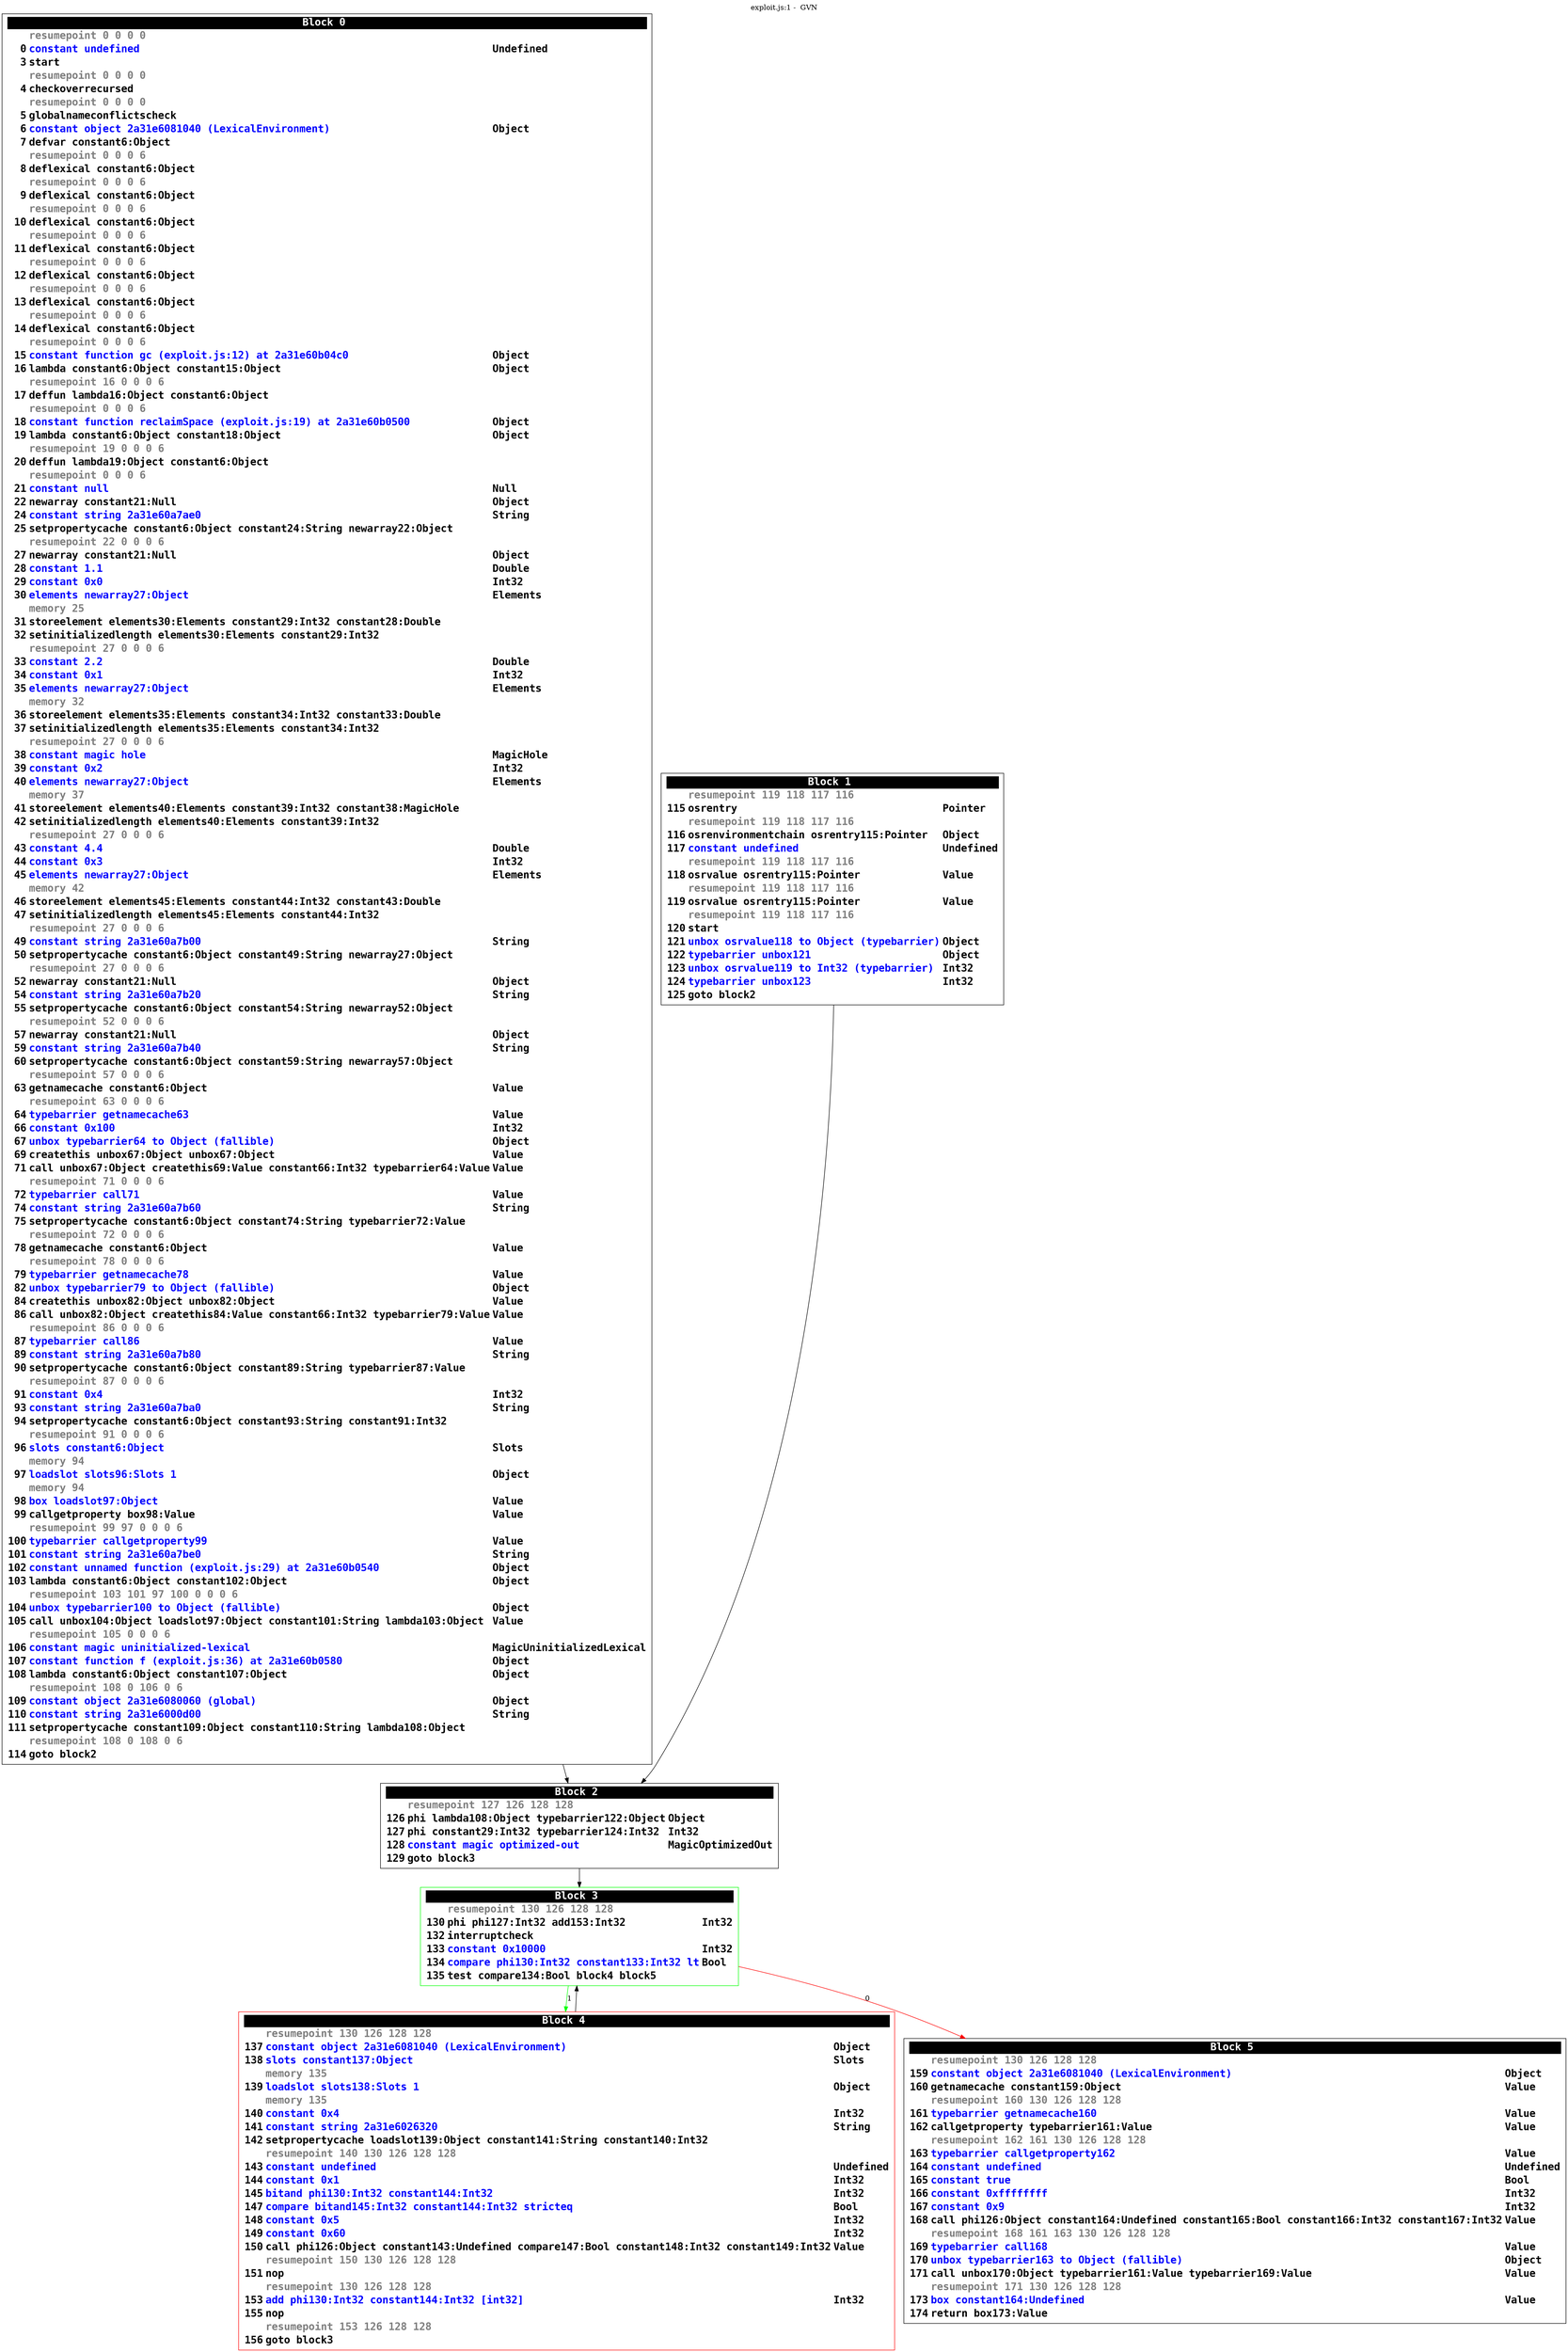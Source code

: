 digraph {
labelloc = t;
labelfontsize = 30;
label = "exploit.js:1 -  GVN";
  rankdir=TB
  splines=true

  "Block0" [ shape=box fontsize=20 fontname="Consolas Bold" label=<<table border="0" cellborder="0" cellpadding="1"><tr><td align="center" bgcolor="black" colspan="3"><font color="white">Block 0 </font></td></tr><tr><td align="left"></td><td align="left"><font color="grey50">resumepoint 0 0 0 0 </font></td><td></td></tr><tr><td align="right" port="i0">0</td><td align="left"><font color="blue">constant undefined</font></td><td align="left">Undefined</td></tr><tr><td align="right" port="i3">3</td><td align="left">start</td></tr><tr><td align="left"></td><td align="left"><font color="grey50">resumepoint 0 0 0 0 </font></td><td></td></tr><tr><td align="right" port="i4">4</td><td align="left">checkoverrecursed</td></tr><tr><td align="left"></td><td align="left"><font color="grey50">resumepoint 0 0 0 0 </font></td><td></td></tr><tr><td align="right" port="i5">5</td><td align="left">globalnameconflictscheck</td></tr><tr><td align="right" port="i6">6</td><td align="left"><font color="blue">constant object 2a31e6081040 (LexicalEnvironment)</font></td><td align="left">Object</td></tr><tr><td align="right" port="i7">7</td><td align="left">defvar constant6:Object</td></tr><tr><td align="left"></td><td align="left"><font color="grey50">resumepoint 0 0 0 6 </font></td><td></td></tr><tr><td align="right" port="i8">8</td><td align="left">deflexical constant6:Object</td></tr><tr><td align="left"></td><td align="left"><font color="grey50">resumepoint 0 0 0 6 </font></td><td></td></tr><tr><td align="right" port="i9">9</td><td align="left">deflexical constant6:Object</td></tr><tr><td align="left"></td><td align="left"><font color="grey50">resumepoint 0 0 0 6 </font></td><td></td></tr><tr><td align="right" port="i10">10</td><td align="left">deflexical constant6:Object</td></tr><tr><td align="left"></td><td align="left"><font color="grey50">resumepoint 0 0 0 6 </font></td><td></td></tr><tr><td align="right" port="i11">11</td><td align="left">deflexical constant6:Object</td></tr><tr><td align="left"></td><td align="left"><font color="grey50">resumepoint 0 0 0 6 </font></td><td></td></tr><tr><td align="right" port="i12">12</td><td align="left">deflexical constant6:Object</td></tr><tr><td align="left"></td><td align="left"><font color="grey50">resumepoint 0 0 0 6 </font></td><td></td></tr><tr><td align="right" port="i13">13</td><td align="left">deflexical constant6:Object</td></tr><tr><td align="left"></td><td align="left"><font color="grey50">resumepoint 0 0 0 6 </font></td><td></td></tr><tr><td align="right" port="i14">14</td><td align="left">deflexical constant6:Object</td></tr><tr><td align="left"></td><td align="left"><font color="grey50">resumepoint 0 0 0 6 </font></td><td></td></tr><tr><td align="right" port="i15">15</td><td align="left"><font color="blue">constant function gc (exploit.js:12) at 2a31e60b04c0</font></td><td align="left">Object</td></tr><tr><td align="right" port="i16">16</td><td align="left">lambda constant6:Object constant15:Object</td><td align="left">Object</td></tr><tr><td align="left"></td><td align="left"><font color="grey50">resumepoint 16 0 0 0 6 </font></td><td></td></tr><tr><td align="right" port="i17">17</td><td align="left">deffun lambda16:Object constant6:Object</td></tr><tr><td align="left"></td><td align="left"><font color="grey50">resumepoint 0 0 0 6 </font></td><td></td></tr><tr><td align="right" port="i18">18</td><td align="left"><font color="blue">constant function reclaimSpace (exploit.js:19) at 2a31e60b0500</font></td><td align="left">Object</td></tr><tr><td align="right" port="i19">19</td><td align="left">lambda constant6:Object constant18:Object</td><td align="left">Object</td></tr><tr><td align="left"></td><td align="left"><font color="grey50">resumepoint 19 0 0 0 6 </font></td><td></td></tr><tr><td align="right" port="i20">20</td><td align="left">deffun lambda19:Object constant6:Object</td></tr><tr><td align="left"></td><td align="left"><font color="grey50">resumepoint 0 0 0 6 </font></td><td></td></tr><tr><td align="right" port="i21">21</td><td align="left"><font color="blue">constant null</font></td><td align="left">Null</td></tr><tr><td align="right" port="i22">22</td><td align="left">newarray constant21:Null</td><td align="left">Object</td></tr><tr><td align="right" port="i24">24</td><td align="left"><font color="blue">constant string 2a31e60a7ae0</font></td><td align="left">String</td></tr><tr><td align="right" port="i25">25</td><td align="left">setpropertycache constant6:Object constant24:String newarray22:Object</td></tr><tr><td align="left"></td><td align="left"><font color="grey50">resumepoint 22 0 0 0 6 </font></td><td></td></tr><tr><td align="right" port="i27">27</td><td align="left">newarray constant21:Null</td><td align="left">Object</td></tr><tr><td align="right" port="i28">28</td><td align="left"><font color="blue">constant 1.1</font></td><td align="left">Double</td></tr><tr><td align="right" port="i29">29</td><td align="left"><font color="blue">constant 0x0</font></td><td align="left">Int32</td></tr><tr><td align="right" port="i30">30</td><td align="left"><font color="blue">elements newarray27:Object</font></td><td align="left">Elements</td></tr><tr><td align="left"></td><td align="left"><font color="grey50">memory 25 </font></td><td></td></tr><tr><td align="right" port="i31">31</td><td align="left">storeelement elements30:Elements constant29:Int32 constant28:Double</td></tr><tr><td align="right" port="i32">32</td><td align="left">setinitializedlength elements30:Elements constant29:Int32</td></tr><tr><td align="left"></td><td align="left"><font color="grey50">resumepoint 27 0 0 0 6 </font></td><td></td></tr><tr><td align="right" port="i33">33</td><td align="left"><font color="blue">constant 2.2</font></td><td align="left">Double</td></tr><tr><td align="right" port="i34">34</td><td align="left"><font color="blue">constant 0x1</font></td><td align="left">Int32</td></tr><tr><td align="right" port="i35">35</td><td align="left"><font color="blue">elements newarray27:Object</font></td><td align="left">Elements</td></tr><tr><td align="left"></td><td align="left"><font color="grey50">memory 32 </font></td><td></td></tr><tr><td align="right" port="i36">36</td><td align="left">storeelement elements35:Elements constant34:Int32 constant33:Double</td></tr><tr><td align="right" port="i37">37</td><td align="left">setinitializedlength elements35:Elements constant34:Int32</td></tr><tr><td align="left"></td><td align="left"><font color="grey50">resumepoint 27 0 0 0 6 </font></td><td></td></tr><tr><td align="right" port="i38">38</td><td align="left"><font color="blue">constant magic hole</font></td><td align="left">MagicHole</td></tr><tr><td align="right" port="i39">39</td><td align="left"><font color="blue">constant 0x2</font></td><td align="left">Int32</td></tr><tr><td align="right" port="i40">40</td><td align="left"><font color="blue">elements newarray27:Object</font></td><td align="left">Elements</td></tr><tr><td align="left"></td><td align="left"><font color="grey50">memory 37 </font></td><td></td></tr><tr><td align="right" port="i41">41</td><td align="left">storeelement elements40:Elements constant39:Int32 constant38:MagicHole</td></tr><tr><td align="right" port="i42">42</td><td align="left">setinitializedlength elements40:Elements constant39:Int32</td></tr><tr><td align="left"></td><td align="left"><font color="grey50">resumepoint 27 0 0 0 6 </font></td><td></td></tr><tr><td align="right" port="i43">43</td><td align="left"><font color="blue">constant 4.4</font></td><td align="left">Double</td></tr><tr><td align="right" port="i44">44</td><td align="left"><font color="blue">constant 0x3</font></td><td align="left">Int32</td></tr><tr><td align="right" port="i45">45</td><td align="left"><font color="blue">elements newarray27:Object</font></td><td align="left">Elements</td></tr><tr><td align="left"></td><td align="left"><font color="grey50">memory 42 </font></td><td></td></tr><tr><td align="right" port="i46">46</td><td align="left">storeelement elements45:Elements constant44:Int32 constant43:Double</td></tr><tr><td align="right" port="i47">47</td><td align="left">setinitializedlength elements45:Elements constant44:Int32</td></tr><tr><td align="left"></td><td align="left"><font color="grey50">resumepoint 27 0 0 0 6 </font></td><td></td></tr><tr><td align="right" port="i49">49</td><td align="left"><font color="blue">constant string 2a31e60a7b00</font></td><td align="left">String</td></tr><tr><td align="right" port="i50">50</td><td align="left">setpropertycache constant6:Object constant49:String newarray27:Object</td></tr><tr><td align="left"></td><td align="left"><font color="grey50">resumepoint 27 0 0 0 6 </font></td><td></td></tr><tr><td align="right" port="i52">52</td><td align="left">newarray constant21:Null</td><td align="left">Object</td></tr><tr><td align="right" port="i54">54</td><td align="left"><font color="blue">constant string 2a31e60a7b20</font></td><td align="left">String</td></tr><tr><td align="right" port="i55">55</td><td align="left">setpropertycache constant6:Object constant54:String newarray52:Object</td></tr><tr><td align="left"></td><td align="left"><font color="grey50">resumepoint 52 0 0 0 6 </font></td><td></td></tr><tr><td align="right" port="i57">57</td><td align="left">newarray constant21:Null</td><td align="left">Object</td></tr><tr><td align="right" port="i59">59</td><td align="left"><font color="blue">constant string 2a31e60a7b40</font></td><td align="left">String</td></tr><tr><td align="right" port="i60">60</td><td align="left">setpropertycache constant6:Object constant59:String newarray57:Object</td></tr><tr><td align="left"></td><td align="left"><font color="grey50">resumepoint 57 0 0 0 6 </font></td><td></td></tr><tr><td align="right" port="i63">63</td><td align="left">getnamecache constant6:Object</td><td align="left">Value</td></tr><tr><td align="left"></td><td align="left"><font color="grey50">resumepoint 63 0 0 0 6 </font></td><td></td></tr><tr><td align="right" port="i64">64</td><td align="left"><font color="blue">typebarrier getnamecache63</font></td><td align="left">Value</td></tr><tr><td align="right" port="i66">66</td><td align="left"><font color="blue">constant 0x100</font></td><td align="left">Int32</td></tr><tr><td align="right" port="i67">67</td><td align="left"><font color="blue">unbox typebarrier64 to Object (fallible)</font></td><td align="left">Object</td></tr><tr><td align="right" port="i69">69</td><td align="left">createthis unbox67:Object unbox67:Object</td><td align="left">Value</td></tr><tr><td align="right" port="i71">71</td><td align="left">call unbox67:Object createthis69:Value constant66:Int32 typebarrier64:Value</td><td align="left">Value</td></tr><tr><td align="left"></td><td align="left"><font color="grey50">resumepoint 71 0 0 0 6 </font></td><td></td></tr><tr><td align="right" port="i72">72</td><td align="left"><font color="blue">typebarrier call71</font></td><td align="left">Value</td></tr><tr><td align="right" port="i74">74</td><td align="left"><font color="blue">constant string 2a31e60a7b60</font></td><td align="left">String</td></tr><tr><td align="right" port="i75">75</td><td align="left">setpropertycache constant6:Object constant74:String typebarrier72:Value</td></tr><tr><td align="left"></td><td align="left"><font color="grey50">resumepoint 72 0 0 0 6 </font></td><td></td></tr><tr><td align="right" port="i78">78</td><td align="left">getnamecache constant6:Object</td><td align="left">Value</td></tr><tr><td align="left"></td><td align="left"><font color="grey50">resumepoint 78 0 0 0 6 </font></td><td></td></tr><tr><td align="right" port="i79">79</td><td align="left"><font color="blue">typebarrier getnamecache78</font></td><td align="left">Value</td></tr><tr><td align="right" port="i82">82</td><td align="left"><font color="blue">unbox typebarrier79 to Object (fallible)</font></td><td align="left">Object</td></tr><tr><td align="right" port="i84">84</td><td align="left">createthis unbox82:Object unbox82:Object</td><td align="left">Value</td></tr><tr><td align="right" port="i86">86</td><td align="left">call unbox82:Object createthis84:Value constant66:Int32 typebarrier79:Value</td><td align="left">Value</td></tr><tr><td align="left"></td><td align="left"><font color="grey50">resumepoint 86 0 0 0 6 </font></td><td></td></tr><tr><td align="right" port="i87">87</td><td align="left"><font color="blue">typebarrier call86</font></td><td align="left">Value</td></tr><tr><td align="right" port="i89">89</td><td align="left"><font color="blue">constant string 2a31e60a7b80</font></td><td align="left">String</td></tr><tr><td align="right" port="i90">90</td><td align="left">setpropertycache constant6:Object constant89:String typebarrier87:Value</td></tr><tr><td align="left"></td><td align="left"><font color="grey50">resumepoint 87 0 0 0 6 </font></td><td></td></tr><tr><td align="right" port="i91">91</td><td align="left"><font color="blue">constant 0x4</font></td><td align="left">Int32</td></tr><tr><td align="right" port="i93">93</td><td align="left"><font color="blue">constant string 2a31e60a7ba0</font></td><td align="left">String</td></tr><tr><td align="right" port="i94">94</td><td align="left">setpropertycache constant6:Object constant93:String constant91:Int32</td></tr><tr><td align="left"></td><td align="left"><font color="grey50">resumepoint 91 0 0 0 6 </font></td><td></td></tr><tr><td align="right" port="i96">96</td><td align="left"><font color="blue">slots constant6:Object</font></td><td align="left">Slots</td></tr><tr><td align="left"></td><td align="left"><font color="grey50">memory 94 </font></td><td></td></tr><tr><td align="right" port="i97">97</td><td align="left"><font color="blue">loadslot slots96:Slots 1</font></td><td align="left">Object</td></tr><tr><td align="left"></td><td align="left"><font color="grey50">memory 94 </font></td><td></td></tr><tr><td align="right" port="i98">98</td><td align="left"><font color="blue">box loadslot97:Object</font></td><td align="left">Value</td></tr><tr><td align="right" port="i99">99</td><td align="left">callgetproperty box98:Value</td><td align="left">Value</td></tr><tr><td align="left"></td><td align="left"><font color="grey50">resumepoint 99 97 0 0 0 6 </font></td><td></td></tr><tr><td align="right" port="i100">100</td><td align="left"><font color="blue">typebarrier callgetproperty99</font></td><td align="left">Value</td></tr><tr><td align="right" port="i101">101</td><td align="left"><font color="blue">constant string 2a31e60a7be0</font></td><td align="left">String</td></tr><tr><td align="right" port="i102">102</td><td align="left"><font color="blue">constant unnamed function (exploit.js:29) at 2a31e60b0540</font></td><td align="left">Object</td></tr><tr><td align="right" port="i103">103</td><td align="left">lambda constant6:Object constant102:Object</td><td align="left">Object</td></tr><tr><td align="left"></td><td align="left"><font color="grey50">resumepoint 103 101 97 100 0 0 0 6 </font></td><td></td></tr><tr><td align="right" port="i104">104</td><td align="left"><font color="blue">unbox typebarrier100 to Object (fallible)</font></td><td align="left">Object</td></tr><tr><td align="right" port="i105">105</td><td align="left">call unbox104:Object loadslot97:Object constant101:String lambda103:Object</td><td align="left">Value</td></tr><tr><td align="left"></td><td align="left"><font color="grey50">resumepoint 105 0 0 0 6 </font></td><td></td></tr><tr><td align="right" port="i106">106</td><td align="left"><font color="blue">constant magic uninitialized-lexical</font></td><td align="left">MagicUninitializedLexical</td></tr><tr><td align="right" port="i107">107</td><td align="left"><font color="blue">constant function f (exploit.js:36) at 2a31e60b0580</font></td><td align="left">Object</td></tr><tr><td align="right" port="i108">108</td><td align="left">lambda constant6:Object constant107:Object</td><td align="left">Object</td></tr><tr><td align="left"></td><td align="left"><font color="grey50">resumepoint 108 0 106 0 6 </font></td><td></td></tr><tr><td align="right" port="i109">109</td><td align="left"><font color="blue">constant object 2a31e6080060 (global)</font></td><td align="left">Object</td></tr><tr><td align="right" port="i110">110</td><td align="left"><font color="blue">constant string 2a31e6000d00</font></td><td align="left">String</td></tr><tr><td align="right" port="i111">111</td><td align="left">setpropertycache constant109:Object constant110:String lambda108:Object</td></tr><tr><td align="left"></td><td align="left"><font color="grey50">resumepoint 108 0 108 0 6 </font></td><td></td></tr><tr><td align="right" port="i114">114</td><td align="left">goto block2</td></tr></table>> ] ;
  "Block1" [ shape=box fontsize=20 fontname="Consolas Bold" label=<<table border="0" cellborder="0" cellpadding="1"><tr><td align="center" bgcolor="black" colspan="3"><font color="white">Block 1 </font></td></tr><tr><td align="left"></td><td align="left"><font color="grey50">resumepoint 119 118 117 116 </font></td><td></td></tr><tr><td align="right" port="i115">115</td><td align="left">osrentry</td><td align="left">Pointer</td></tr><tr><td align="left"></td><td align="left"><font color="grey50">resumepoint 119 118 117 116 </font></td><td></td></tr><tr><td align="right" port="i116">116</td><td align="left">osrenvironmentchain osrentry115:Pointer</td><td align="left">Object</td></tr><tr><td align="right" port="i117">117</td><td align="left"><font color="blue">constant undefined</font></td><td align="left">Undefined</td></tr><tr><td align="left"></td><td align="left"><font color="grey50">resumepoint 119 118 117 116 </font></td><td></td></tr><tr><td align="right" port="i118">118</td><td align="left">osrvalue osrentry115:Pointer</td><td align="left">Value</td></tr><tr><td align="left"></td><td align="left"><font color="grey50">resumepoint 119 118 117 116 </font></td><td></td></tr><tr><td align="right" port="i119">119</td><td align="left">osrvalue osrentry115:Pointer</td><td align="left">Value</td></tr><tr><td align="left"></td><td align="left"><font color="grey50">resumepoint 119 118 117 116 </font></td><td></td></tr><tr><td align="right" port="i120">120</td><td align="left">start</td></tr><tr><td align="right" port="i121">121</td><td align="left"><font color="blue">unbox osrvalue118 to Object (typebarrier)</font></td><td align="left">Object</td></tr><tr><td align="right" port="i122">122</td><td align="left"><font color="blue">typebarrier unbox121</font></td><td align="left">Object</td></tr><tr><td align="right" port="i123">123</td><td align="left"><font color="blue">unbox osrvalue119 to Int32 (typebarrier)</font></td><td align="left">Int32</td></tr><tr><td align="right" port="i124">124</td><td align="left"><font color="blue">typebarrier unbox123</font></td><td align="left">Int32</td></tr><tr><td align="right" port="i125">125</td><td align="left">goto block2</td></tr></table>> ] ;
  "Block2" [ shape=box fontsize=20 fontname="Consolas Bold" label=<<table border="0" cellborder="0" cellpadding="1"><tr><td align="center" bgcolor="black" colspan="3"><font color="white">Block 2 </font></td></tr><tr><td align="left"></td><td align="left"><font color="grey50">resumepoint 127 126 128 128 </font></td><td></td></tr><tr><td align="right" port="i126">126</td><td align="left">phi lambda108:Object typebarrier122:Object</td><td align="left">Object</td></tr><tr><td align="right" port="i127">127</td><td align="left">phi constant29:Int32 typebarrier124:Int32</td><td align="left">Int32</td></tr><tr><td align="right" port="i128">128</td><td align="left"><font color="blue">constant magic optimized-out</font></td><td align="left">MagicOptimizedOut</td></tr><tr><td align="right" port="i129">129</td><td align="left">goto block3</td></tr></table>> ] ;
  "Block3" [ color=green shape=box fontsize=20 fontname="Consolas Bold" label=<<table border="0" cellborder="0" cellpadding="1"><tr><td align="center" bgcolor="black" colspan="3"><font color="white">Block 3 </font></td></tr><tr><td align="left"></td><td align="left"><font color="grey50">resumepoint 130 126 128 128 </font></td><td></td></tr><tr><td align="right" port="i130">130</td><td align="left">phi phi127:Int32 add153:Int32</td><td align="left">Int32</td></tr><tr><td align="right" port="i132">132</td><td align="left">interruptcheck</td></tr><tr><td align="right" port="i133">133</td><td align="left"><font color="blue">constant 0x10000</font></td><td align="left">Int32</td></tr><tr><td align="right" port="i134">134</td><td align="left"><font color="blue">compare phi130:Int32 constant133:Int32 lt</font></td><td align="left">Bool</td></tr><tr><td align="right" port="i135">135</td><td align="left">test compare134:Bool block4 block5</td></tr></table>> ] ;
  "Block4" [ color=red shape=box fontsize=20 fontname="Consolas Bold" label=<<table border="0" cellborder="0" cellpadding="1"><tr><td align="center" bgcolor="black" colspan="3"><font color="white">Block 4 </font></td></tr><tr><td align="left"></td><td align="left"><font color="grey50">resumepoint 130 126 128 128 </font></td><td></td></tr><tr><td align="right" port="i137">137</td><td align="left"><font color="blue">constant object 2a31e6081040 (LexicalEnvironment)</font></td><td align="left">Object</td></tr><tr><td align="right" port="i138">138</td><td align="left"><font color="blue">slots constant137:Object</font></td><td align="left">Slots</td></tr><tr><td align="left"></td><td align="left"><font color="grey50">memory 135 </font></td><td></td></tr><tr><td align="right" port="i139">139</td><td align="left"><font color="blue">loadslot slots138:Slots 1</font></td><td align="left">Object</td></tr><tr><td align="left"></td><td align="left"><font color="grey50">memory 135 </font></td><td></td></tr><tr><td align="right" port="i140">140</td><td align="left"><font color="blue">constant 0x4</font></td><td align="left">Int32</td></tr><tr><td align="right" port="i141">141</td><td align="left"><font color="blue">constant string 2a31e6026320</font></td><td align="left">String</td></tr><tr><td align="right" port="i142">142</td><td align="left">setpropertycache loadslot139:Object constant141:String constant140:Int32</td></tr><tr><td align="left"></td><td align="left"><font color="grey50">resumepoint 140 130 126 128 128 </font></td><td></td></tr><tr><td align="right" port="i143">143</td><td align="left"><font color="blue">constant undefined</font></td><td align="left">Undefined</td></tr><tr><td align="right" port="i144">144</td><td align="left"><font color="blue">constant 0x1</font></td><td align="left">Int32</td></tr><tr><td align="right" port="i145">145</td><td align="left"><font color="blue">bitand phi130:Int32 constant144:Int32</font></td><td align="left">Int32</td></tr><tr><td align="right" port="i147">147</td><td align="left"><font color="blue">compare bitand145:Int32 constant144:Int32 stricteq</font></td><td align="left">Bool</td></tr><tr><td align="right" port="i148">148</td><td align="left"><font color="blue">constant 0x5</font></td><td align="left">Int32</td></tr><tr><td align="right" port="i149">149</td><td align="left"><font color="blue">constant 0x60</font></td><td align="left">Int32</td></tr><tr><td align="right" port="i150">150</td><td align="left">call phi126:Object constant143:Undefined compare147:Bool constant148:Int32 constant149:Int32</td><td align="left">Value</td></tr><tr><td align="left"></td><td align="left"><font color="grey50">resumepoint 150 130 126 128 128 </font></td><td></td></tr><tr><td align="right" port="i151">151</td><td align="left">nop</td></tr><tr><td align="left"></td><td align="left"><font color="grey50">resumepoint 130 126 128 128 </font></td><td></td></tr><tr><td align="right" port="i153">153</td><td align="left"><font color="blue">add phi130:Int32 constant144:Int32 [int32]</font></td><td align="left">Int32</td></tr><tr><td align="right" port="i155">155</td><td align="left">nop</td></tr><tr><td align="left"></td><td align="left"><font color="grey50">resumepoint 153 126 128 128 </font></td><td></td></tr><tr><td align="right" port="i156">156</td><td align="left">goto block3</td></tr></table>> ] ;
  "Block5" [ shape=box fontsize=20 fontname="Consolas Bold" label=<<table border="0" cellborder="0" cellpadding="1"><tr><td align="center" bgcolor="black" colspan="3"><font color="white">Block 5 </font></td></tr><tr><td align="left"></td><td align="left"><font color="grey50">resumepoint 130 126 128 128 </font></td><td></td></tr><tr><td align="right" port="i159">159</td><td align="left"><font color="blue">constant object 2a31e6081040 (LexicalEnvironment)</font></td><td align="left">Object</td></tr><tr><td align="right" port="i160">160</td><td align="left">getnamecache constant159:Object</td><td align="left">Value</td></tr><tr><td align="left"></td><td align="left"><font color="grey50">resumepoint 160 130 126 128 128 </font></td><td></td></tr><tr><td align="right" port="i161">161</td><td align="left"><font color="blue">typebarrier getnamecache160</font></td><td align="left">Value</td></tr><tr><td align="right" port="i162">162</td><td align="left">callgetproperty typebarrier161:Value</td><td align="left">Value</td></tr><tr><td align="left"></td><td align="left"><font color="grey50">resumepoint 162 161 130 126 128 128 </font></td><td></td></tr><tr><td align="right" port="i163">163</td><td align="left"><font color="blue">typebarrier callgetproperty162</font></td><td align="left">Value</td></tr><tr><td align="right" port="i164">164</td><td align="left"><font color="blue">constant undefined</font></td><td align="left">Undefined</td></tr><tr><td align="right" port="i165">165</td><td align="left"><font color="blue">constant true</font></td><td align="left">Bool</td></tr><tr><td align="right" port="i166">166</td><td align="left"><font color="blue">constant 0xffffffff</font></td><td align="left">Int32</td></tr><tr><td align="right" port="i167">167</td><td align="left"><font color="blue">constant 0x9</font></td><td align="left">Int32</td></tr><tr><td align="right" port="i168">168</td><td align="left">call phi126:Object constant164:Undefined constant165:Bool constant166:Int32 constant167:Int32</td><td align="left">Value</td></tr><tr><td align="left"></td><td align="left"><font color="grey50">resumepoint 168 161 163 130 126 128 128 </font></td><td></td></tr><tr><td align="right" port="i169">169</td><td align="left"><font color="blue">typebarrier call168</font></td><td align="left">Value</td></tr><tr><td align="right" port="i170">170</td><td align="left"><font color="blue">unbox typebarrier163 to Object (fallible)</font></td><td align="left">Object</td></tr><tr><td align="right" port="i171">171</td><td align="left">call unbox170:Object typebarrier161:Value typebarrier169:Value</td><td align="left">Value</td></tr><tr><td align="left"></td><td align="left"><font color="grey50">resumepoint 171 130 126 128 128 </font></td><td></td></tr><tr><td align="right" port="i173">173</td><td align="left"><font color="blue">box constant164:Undefined</font></td><td align="left">Value</td></tr><tr><td align="right" port="i174">174</td><td align="left">return box173:Value</td></tr></table>> ] ;

  "Block0" -> "Block2" ;
  "Block1" -> "Block2" ;
  "Block2" -> "Block3" ;
  "Block3" -> "Block4" [ color=green label=1 ] ;
  "Block3" -> "Block5" [ color=red label=0 ] ;
  "Block4" -> "Block3" ;
}
